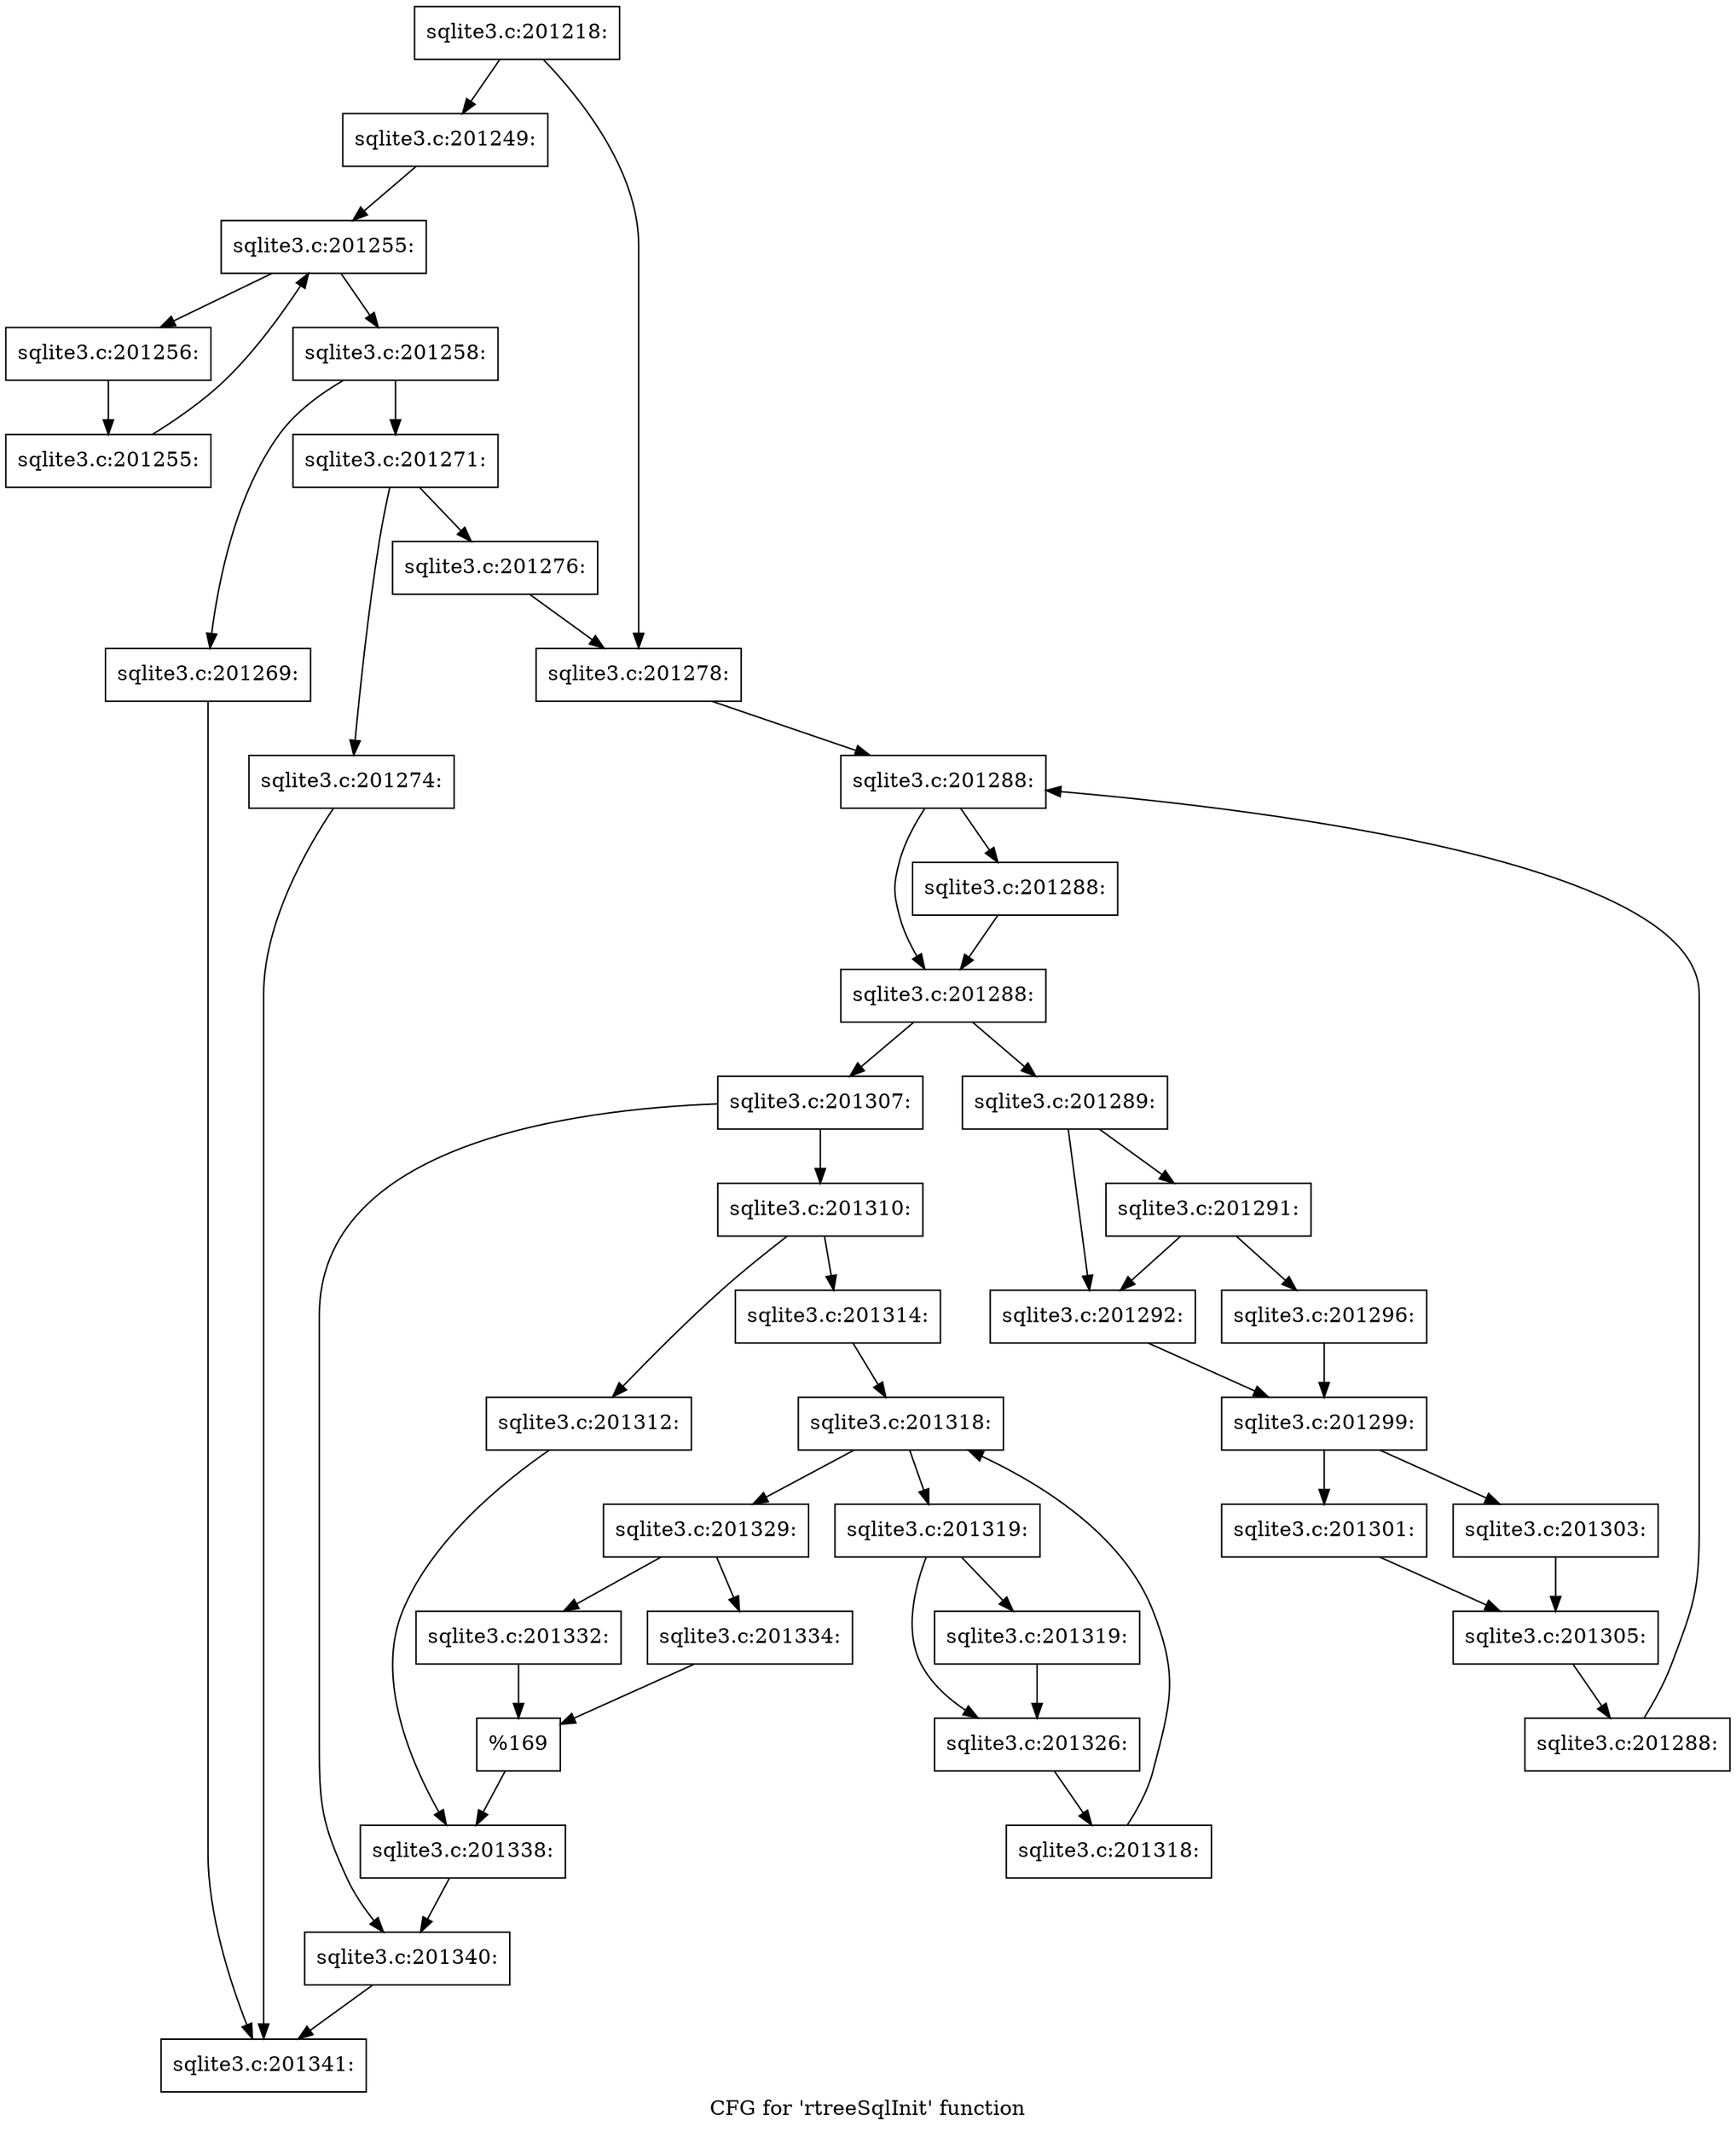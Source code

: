 digraph "CFG for 'rtreeSqlInit' function" {
	label="CFG for 'rtreeSqlInit' function";

	Node0x55c0f8863710 [shape=record,label="{sqlite3.c:201218:}"];
	Node0x55c0f8863710 -> Node0x55c0f8870c20;
	Node0x55c0f8863710 -> Node0x55c0f8870c70;
	Node0x55c0f8870c20 [shape=record,label="{sqlite3.c:201249:}"];
	Node0x55c0f8870c20 -> Node0x55c0f88721a0;
	Node0x55c0f88721a0 [shape=record,label="{sqlite3.c:201255:}"];
	Node0x55c0f88721a0 -> Node0x55c0f88723c0;
	Node0x55c0f88721a0 -> Node0x55c0f8871ff0;
	Node0x55c0f88723c0 [shape=record,label="{sqlite3.c:201256:}"];
	Node0x55c0f88723c0 -> Node0x55c0f8872330;
	Node0x55c0f8872330 [shape=record,label="{sqlite3.c:201255:}"];
	Node0x55c0f8872330 -> Node0x55c0f88721a0;
	Node0x55c0f8871ff0 [shape=record,label="{sqlite3.c:201258:}"];
	Node0x55c0f8871ff0 -> Node0x55c0fb4a1890;
	Node0x55c0f8871ff0 -> Node0x55c0fb4a1540;
	Node0x55c0fb4a1540 [shape=record,label="{sqlite3.c:201269:}"];
	Node0x55c0fb4a1540 -> Node0x55c0f886a800;
	Node0x55c0fb4a1890 [shape=record,label="{sqlite3.c:201271:}"];
	Node0x55c0fb4a1890 -> Node0x55c0fb4a1f80;
	Node0x55c0fb4a1890 -> Node0x55c0fb4a2270;
	Node0x55c0fb4a1f80 [shape=record,label="{sqlite3.c:201274:}"];
	Node0x55c0fb4a1f80 -> Node0x55c0f886a800;
	Node0x55c0fb4a2270 [shape=record,label="{sqlite3.c:201276:}"];
	Node0x55c0fb4a2270 -> Node0x55c0f8870c70;
	Node0x55c0f8870c70 [shape=record,label="{sqlite3.c:201278:}"];
	Node0x55c0f8870c70 -> Node0x55c0fb4a4e20;
	Node0x55c0fb4a4e20 [shape=record,label="{sqlite3.c:201288:}"];
	Node0x55c0fb4a4e20 -> Node0x55c0fb4a5350;
	Node0x55c0fb4a4e20 -> Node0x55c0fb4a5300;
	Node0x55c0fb4a5350 [shape=record,label="{sqlite3.c:201288:}"];
	Node0x55c0fb4a5350 -> Node0x55c0fb4a5300;
	Node0x55c0fb4a5300 [shape=record,label="{sqlite3.c:201288:}"];
	Node0x55c0fb4a5300 -> Node0x55c0fb4a5280;
	Node0x55c0fb4a5300 -> Node0x55c0f6e96ce0;
	Node0x55c0fb4a5280 [shape=record,label="{sqlite3.c:201289:}"];
	Node0x55c0fb4a5280 -> Node0x55c0fb4a5e30;
	Node0x55c0fb4a5280 -> Node0x55c0fb4a5f20;
	Node0x55c0fb4a5f20 [shape=record,label="{sqlite3.c:201291:}"];
	Node0x55c0fb4a5f20 -> Node0x55c0fb4a5e30;
	Node0x55c0fb4a5f20 -> Node0x55c0fb4a5ed0;
	Node0x55c0fb4a5e30 [shape=record,label="{sqlite3.c:201292:}"];
	Node0x55c0fb4a5e30 -> Node0x55c0fb4a5e80;
	Node0x55c0fb4a5ed0 [shape=record,label="{sqlite3.c:201296:}"];
	Node0x55c0fb4a5ed0 -> Node0x55c0fb4a5e80;
	Node0x55c0fb4a5e80 [shape=record,label="{sqlite3.c:201299:}"];
	Node0x55c0fb4a5e80 -> Node0x55c0fb4a71e0;
	Node0x55c0fb4a5e80 -> Node0x55c0fb4a7280;
	Node0x55c0fb4a71e0 [shape=record,label="{sqlite3.c:201301:}"];
	Node0x55c0fb4a71e0 -> Node0x55c0fb4a7230;
	Node0x55c0fb4a7280 [shape=record,label="{sqlite3.c:201303:}"];
	Node0x55c0fb4a7280 -> Node0x55c0fb4a7230;
	Node0x55c0fb4a7230 [shape=record,label="{sqlite3.c:201305:}"];
	Node0x55c0fb4a7230 -> Node0x55c0fb4a51f0;
	Node0x55c0fb4a51f0 [shape=record,label="{sqlite3.c:201288:}"];
	Node0x55c0fb4a51f0 -> Node0x55c0fb4a4e20;
	Node0x55c0f6e96ce0 [shape=record,label="{sqlite3.c:201307:}"];
	Node0x55c0f6e96ce0 -> Node0x55c0fb4a7a20;
	Node0x55c0f6e96ce0 -> Node0x55c0fb4a8620;
	Node0x55c0fb4a7a20 [shape=record,label="{sqlite3.c:201310:}"];
	Node0x55c0fb4a7a20 -> Node0x55c0fb4a9060;
	Node0x55c0fb4a7a20 -> Node0x55c0fb4a9100;
	Node0x55c0fb4a9060 [shape=record,label="{sqlite3.c:201312:}"];
	Node0x55c0fb4a9060 -> Node0x55c0fb4a90b0;
	Node0x55c0fb4a9100 [shape=record,label="{sqlite3.c:201314:}"];
	Node0x55c0fb4a9100 -> Node0x55c0fb4aa8e0;
	Node0x55c0fb4aa8e0 [shape=record,label="{sqlite3.c:201318:}"];
	Node0x55c0fb4aa8e0 -> Node0x55c0fb4aab00;
	Node0x55c0fb4aa8e0 -> Node0x55c0fb4aa730;
	Node0x55c0fb4aab00 [shape=record,label="{sqlite3.c:201319:}"];
	Node0x55c0fb4aab00 -> Node0x55c0fb4ab150;
	Node0x55c0fb4aab00 -> Node0x55c0fb4ab1a0;
	Node0x55c0fb4ab150 [shape=record,label="{sqlite3.c:201319:}"];
	Node0x55c0fb4ab150 -> Node0x55c0fb4ab1a0;
	Node0x55c0fb4ab1a0 [shape=record,label="{sqlite3.c:201326:}"];
	Node0x55c0fb4ab1a0 -> Node0x55c0fb4aaa70;
	Node0x55c0fb4aaa70 [shape=record,label="{sqlite3.c:201318:}"];
	Node0x55c0fb4aaa70 -> Node0x55c0fb4aa8e0;
	Node0x55c0fb4aa730 [shape=record,label="{sqlite3.c:201329:}"];
	Node0x55c0fb4aa730 -> Node0x55c0fb4ac690;
	Node0x55c0fb4aa730 -> Node0x55c0fb4ac730;
	Node0x55c0fb4ac690 [shape=record,label="{sqlite3.c:201332:}"];
	Node0x55c0fb4ac690 -> Node0x55c0fb4ac6e0;
	Node0x55c0fb4ac730 [shape=record,label="{sqlite3.c:201334:}"];
	Node0x55c0fb4ac730 -> Node0x55c0fb4ac6e0;
	Node0x55c0fb4ac6e0 [shape=record,label="{%169}"];
	Node0x55c0fb4ac6e0 -> Node0x55c0fb4a90b0;
	Node0x55c0fb4a90b0 [shape=record,label="{sqlite3.c:201338:}"];
	Node0x55c0fb4a90b0 -> Node0x55c0fb4a8620;
	Node0x55c0fb4a8620 [shape=record,label="{sqlite3.c:201340:}"];
	Node0x55c0fb4a8620 -> Node0x55c0f886a800;
	Node0x55c0f886a800 [shape=record,label="{sqlite3.c:201341:}"];
}
